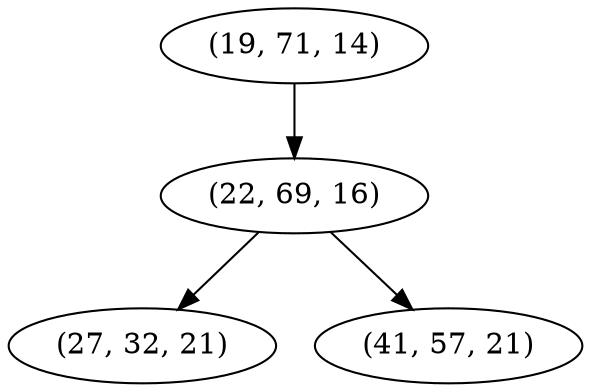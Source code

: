 digraph tree {
    "(19, 71, 14)";
    "(22, 69, 16)";
    "(27, 32, 21)";
    "(41, 57, 21)";
    "(19, 71, 14)" -> "(22, 69, 16)";
    "(22, 69, 16)" -> "(27, 32, 21)";
    "(22, 69, 16)" -> "(41, 57, 21)";
}
